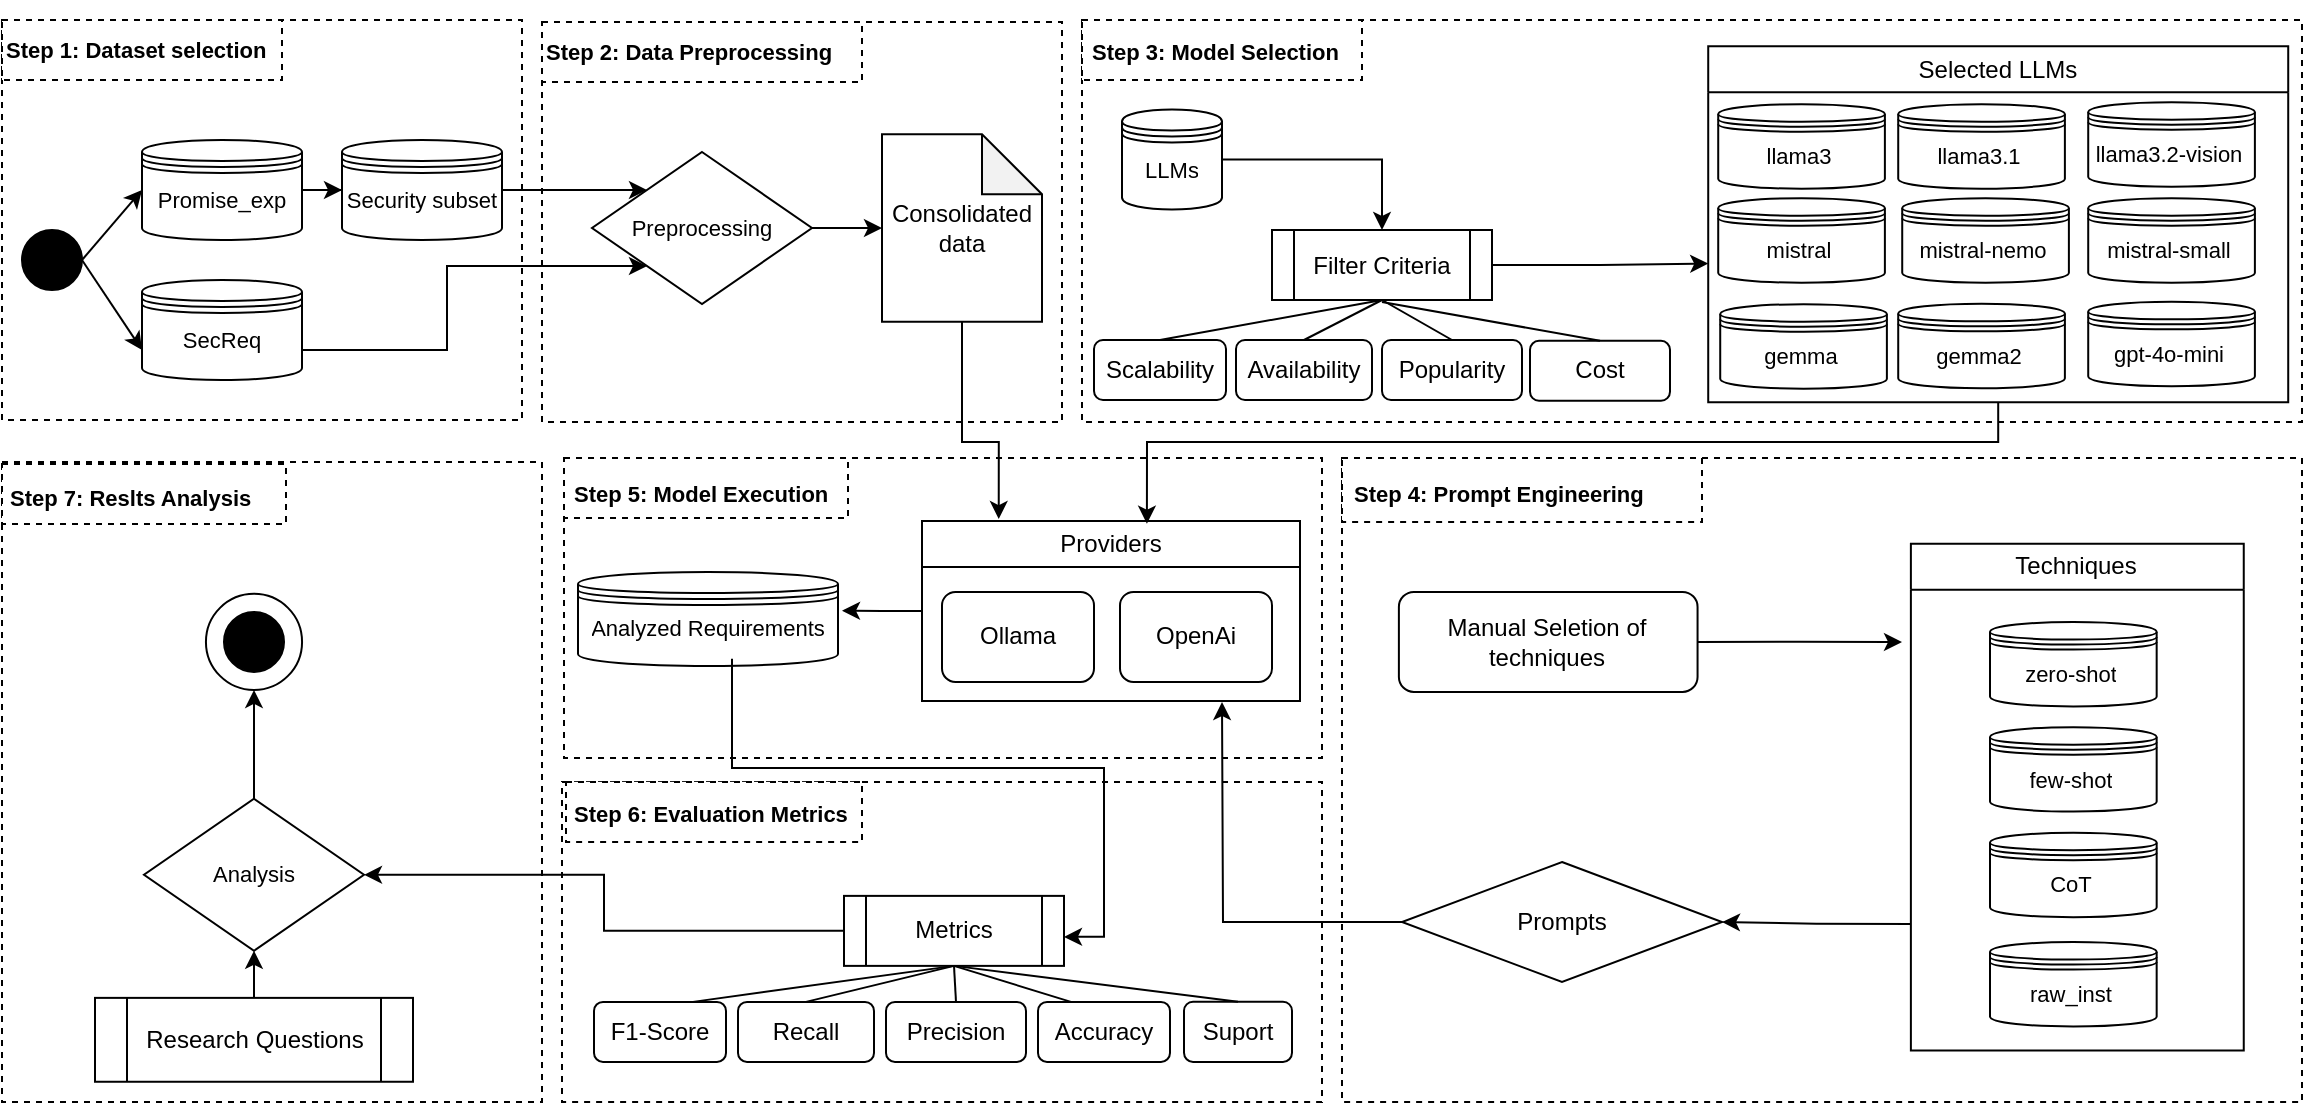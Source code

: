<mxfile version="24.9.0">
  <diagram name="Página-1" id="BWKmwLroQX6Gjoo0kF_z">
    <mxGraphModel dx="2087" dy="908" grid="1" gridSize="10" guides="1" tooltips="1" connect="1" arrows="1" fold="1" page="0" pageScale="1" pageWidth="827" pageHeight="1169" math="0" shadow="0">
      <root>
        <mxCell id="0" />
        <mxCell id="1" parent="0" />
        <mxCell id="Ekr0UF39Qe9BaCVTqcb6-7" value="" style="rounded=0;whiteSpace=wrap;html=1;dashed=1;" vertex="1" parent="1">
          <mxGeometry x="160" y="80" width="260" height="200" as="geometry" />
        </mxCell>
        <mxCell id="saF7w043Sqg9dMnj_X5P-2" value="" style="rounded=0;whiteSpace=wrap;html=1;dashed=1;" parent="1" vertex="1">
          <mxGeometry x="-110" y="79" width="260" height="200" as="geometry" />
        </mxCell>
        <mxCell id="saF7w043Sqg9dMnj_X5P-6" value="" style="rounded=0;whiteSpace=wrap;html=1;dashed=1;" parent="1" vertex="1">
          <mxGeometry x="-110" y="79" width="140" height="30" as="geometry" />
        </mxCell>
        <mxCell id="saF7w043Sqg9dMnj_X5P-8" value="&lt;h1 style=&quot;margin-top: 0px;&quot;&gt;&lt;font style=&quot;font-size: 11px;&quot;&gt;Step 1: Dataset selection&lt;/font&gt;&lt;/h1&gt;" style="text;html=1;whiteSpace=wrap;overflow=hidden;rounded=0;" parent="1" vertex="1">
          <mxGeometry x="-110" y="69" width="140" height="40" as="geometry" />
        </mxCell>
        <mxCell id="saF7w043Sqg9dMnj_X5P-9" value="" style="ellipse;whiteSpace=wrap;html=1;aspect=fixed;fillColor=#000000;" parent="1" vertex="1">
          <mxGeometry x="-100" y="184" width="30" height="30" as="geometry" />
        </mxCell>
        <mxCell id="saF7w043Sqg9dMnj_X5P-12" value="" style="shape=datastore;whiteSpace=wrap;html=1;" parent="1" vertex="1">
          <mxGeometry x="-40" y="209" width="80" height="50" as="geometry" />
        </mxCell>
        <mxCell id="saF7w043Sqg9dMnj_X5P-15" value="" style="endArrow=classic;html=1;rounded=0;entryX=0;entryY=0.5;entryDx=0;entryDy=0;exitX=1;exitY=0.5;exitDx=0;exitDy=0;" parent="1" source="saF7w043Sqg9dMnj_X5P-9" target="saF7w043Sqg9dMnj_X5P-11" edge="1">
          <mxGeometry width="50" height="50" relative="1" as="geometry">
            <mxPoint x="-60" y="179" as="sourcePoint" />
            <mxPoint x="-10" y="129" as="targetPoint" />
          </mxGeometry>
        </mxCell>
        <mxCell id="saF7w043Sqg9dMnj_X5P-16" value="" style="endArrow=classic;html=1;rounded=0;entryX=0;entryY=0.7;entryDx=0;entryDy=0;exitX=1;exitY=0.5;exitDx=0;exitDy=0;" parent="1" source="saF7w043Sqg9dMnj_X5P-9" target="saF7w043Sqg9dMnj_X5P-12" edge="1">
          <mxGeometry width="50" height="50" relative="1" as="geometry">
            <mxPoint x="-50" y="189" as="sourcePoint" />
            <mxPoint x="-10" y="169" as="targetPoint" />
          </mxGeometry>
        </mxCell>
        <mxCell id="Ekr0UF39Qe9BaCVTqcb6-23" style="edgeStyle=orthogonalEdgeStyle;rounded=0;orthogonalLoop=1;jettySize=auto;html=1;exitX=1;exitY=0.75;exitDx=0;exitDy=0;entryX=0;entryY=1;entryDx=0;entryDy=0;" edge="1" parent="1" source="saF7w043Sqg9dMnj_X5P-18" target="Ekr0UF39Qe9BaCVTqcb6-22">
          <mxGeometry relative="1" as="geometry" />
        </mxCell>
        <mxCell id="saF7w043Sqg9dMnj_X5P-18" value="&lt;h1 style=&quot;margin-top: 0px;&quot;&gt;&lt;font style=&quot;font-size: 11px; font-weight: normal;&quot;&gt;SecReq&lt;/font&gt;&lt;/h1&gt;" style="text;html=1;whiteSpace=wrap;overflow=hidden;rounded=0;align=center;" parent="1" vertex="1">
          <mxGeometry x="-40" y="214" width="80" height="40" as="geometry" />
        </mxCell>
        <mxCell id="saF7w043Sqg9dMnj_X5P-32" value="" style="group" parent="1" vertex="1" connectable="0">
          <mxGeometry x="-40" y="139" width="80" height="50" as="geometry" />
        </mxCell>
        <mxCell id="saF7w043Sqg9dMnj_X5P-11" value="" style="shape=datastore;whiteSpace=wrap;html=1;" parent="saF7w043Sqg9dMnj_X5P-32" vertex="1">
          <mxGeometry width="80" height="50" as="geometry" />
        </mxCell>
        <mxCell id="saF7w043Sqg9dMnj_X5P-17" value="&lt;h1 style=&quot;margin-top: 0px;&quot;&gt;&lt;font style=&quot;font-size: 11px; font-weight: normal;&quot;&gt;Promise_exp&lt;/font&gt;&lt;/h1&gt;" style="text;html=1;whiteSpace=wrap;overflow=hidden;rounded=0;align=center;" parent="saF7w043Sqg9dMnj_X5P-32" vertex="1">
          <mxGeometry y="5" width="80" height="40" as="geometry" />
        </mxCell>
        <mxCell id="saF7w043Sqg9dMnj_X5P-39" value="" style="rounded=0;whiteSpace=wrap;html=1;dashed=1;" parent="1" vertex="1">
          <mxGeometry x="430" y="79" width="610" height="201" as="geometry" />
        </mxCell>
        <mxCell id="saF7w043Sqg9dMnj_X5P-40" value="" style="rounded=0;whiteSpace=wrap;html=1;dashed=1;" parent="1" vertex="1">
          <mxGeometry x="430" y="79" width="140" height="30" as="geometry" />
        </mxCell>
        <mxCell id="saF7w043Sqg9dMnj_X5P-41" value="&lt;h1 style=&quot;margin-top: 0px;&quot;&gt;&lt;font style=&quot;font-size: 11px;&quot;&gt;Step 3: Model Selection&lt;/font&gt;&lt;/h1&gt;" style="text;html=1;whiteSpace=wrap;overflow=hidden;rounded=0;" parent="1" vertex="1">
          <mxGeometry x="433" y="70" width="140" height="40" as="geometry" />
        </mxCell>
        <mxCell id="saF7w043Sqg9dMnj_X5P-53" style="edgeStyle=orthogonalEdgeStyle;rounded=0;orthogonalLoop=1;jettySize=auto;html=1;exitX=1;exitY=0.5;exitDx=0;exitDy=0;" parent="1" edge="1">
          <mxGeometry relative="1" as="geometry">
            <mxPoint x="520" y="160" as="sourcePoint" />
          </mxGeometry>
        </mxCell>
        <mxCell id="saF7w043Sqg9dMnj_X5P-57" value="" style="group" parent="1" vertex="1" connectable="0">
          <mxGeometry x="60" y="139" width="80" height="50" as="geometry" />
        </mxCell>
        <mxCell id="saF7w043Sqg9dMnj_X5P-31" value="" style="shape=datastore;whiteSpace=wrap;html=1;" parent="saF7w043Sqg9dMnj_X5P-57" vertex="1">
          <mxGeometry width="80" height="50" as="geometry" />
        </mxCell>
        <mxCell id="saF7w043Sqg9dMnj_X5P-35" value="&lt;h1 style=&quot;margin-top: 0px;&quot;&gt;&lt;span style=&quot;font-size: 11px; font-weight: 400;&quot;&gt;Security subset&lt;/span&gt;&lt;/h1&gt;" style="text;html=1;whiteSpace=wrap;overflow=hidden;rounded=0;align=center;" parent="saF7w043Sqg9dMnj_X5P-57" vertex="1">
          <mxGeometry y="5" width="80" height="40" as="geometry" />
        </mxCell>
        <mxCell id="saF7w043Sqg9dMnj_X5P-58" value="" style="edgeStyle=orthogonalEdgeStyle;rounded=0;orthogonalLoop=1;jettySize=auto;html=1;" parent="1" source="saF7w043Sqg9dMnj_X5P-17" target="saF7w043Sqg9dMnj_X5P-35" edge="1">
          <mxGeometry relative="1" as="geometry" />
        </mxCell>
        <mxCell id="Ekr0UF39Qe9BaCVTqcb6-146" style="edgeStyle=orthogonalEdgeStyle;rounded=0;orthogonalLoop=1;jettySize=auto;html=1;entryX=0;entryY=0.75;entryDx=0;entryDy=0;" edge="1" parent="1" source="saF7w043Sqg9dMnj_X5P-62" target="Ekr0UF39Qe9BaCVTqcb6-67">
          <mxGeometry relative="1" as="geometry" />
        </mxCell>
        <mxCell id="saF7w043Sqg9dMnj_X5P-62" value="Filter Criteria" style="shape=process;whiteSpace=wrap;html=1;backgroundOutline=1;" parent="1" vertex="1">
          <mxGeometry x="525" y="184" width="110" height="35" as="geometry" />
        </mxCell>
        <mxCell id="saF7w043Sqg9dMnj_X5P-66" value="" style="group" parent="1" vertex="1" connectable="0">
          <mxGeometry x="436" y="239" width="216" height="30" as="geometry" />
        </mxCell>
        <mxCell id="saF7w043Sqg9dMnj_X5P-63" value="Scalability" style="rounded=1;whiteSpace=wrap;html=1;" parent="saF7w043Sqg9dMnj_X5P-66" vertex="1">
          <mxGeometry width="66" height="30" as="geometry" />
        </mxCell>
        <mxCell id="saF7w043Sqg9dMnj_X5P-64" value="Availability" style="rounded=1;whiteSpace=wrap;html=1;" parent="saF7w043Sqg9dMnj_X5P-66" vertex="1">
          <mxGeometry x="71" width="68" height="30" as="geometry" />
        </mxCell>
        <mxCell id="saF7w043Sqg9dMnj_X5P-65" value="Popularity" style="rounded=1;whiteSpace=wrap;html=1;" parent="saF7w043Sqg9dMnj_X5P-66" vertex="1">
          <mxGeometry x="144" width="70" height="30" as="geometry" />
        </mxCell>
        <mxCell id="saF7w043Sqg9dMnj_X5P-72" value="" style="endArrow=none;html=1;rounded=0;entryX=0.5;entryY=0;entryDx=0;entryDy=0;exitX=0.5;exitY=1;exitDx=0;exitDy=0;" parent="1" source="saF7w043Sqg9dMnj_X5P-62" target="saF7w043Sqg9dMnj_X5P-64" edge="1">
          <mxGeometry width="50" height="50" relative="1" as="geometry">
            <mxPoint x="470" y="329" as="sourcePoint" />
            <mxPoint x="520" y="279" as="targetPoint" />
          </mxGeometry>
        </mxCell>
        <mxCell id="saF7w043Sqg9dMnj_X5P-73" value="" style="endArrow=none;html=1;rounded=0;exitX=0.5;exitY=0;exitDx=0;exitDy=0;entryX=0.5;entryY=1;entryDx=0;entryDy=0;" parent="1" source="saF7w043Sqg9dMnj_X5P-63" target="saF7w043Sqg9dMnj_X5P-62" edge="1">
          <mxGeometry width="50" height="50" relative="1" as="geometry">
            <mxPoint x="470" y="329" as="sourcePoint" />
            <mxPoint x="570" y="179" as="targetPoint" />
          </mxGeometry>
        </mxCell>
        <mxCell id="saF7w043Sqg9dMnj_X5P-74" value="" style="endArrow=none;html=1;rounded=0;exitX=0.5;exitY=0;exitDx=0;exitDy=0;entryX=0.5;entryY=1;entryDx=0;entryDy=0;" parent="1" source="saF7w043Sqg9dMnj_X5P-65" target="saF7w043Sqg9dMnj_X5P-62" edge="1">
          <mxGeometry width="50" height="50" relative="1" as="geometry">
            <mxPoint x="550" y="239" as="sourcePoint" />
            <mxPoint x="580" y="189" as="targetPoint" />
          </mxGeometry>
        </mxCell>
        <mxCell id="saF7w043Sqg9dMnj_X5P-80" value="" style="group" parent="1" vertex="1" connectable="0">
          <mxGeometry x="450" y="123.8" width="50" height="50" as="geometry" />
        </mxCell>
        <mxCell id="saF7w043Sqg9dMnj_X5P-81" value="" style="shape=datastore;whiteSpace=wrap;html=1;" parent="saF7w043Sqg9dMnj_X5P-80" vertex="1">
          <mxGeometry width="50" height="50" as="geometry" />
        </mxCell>
        <mxCell id="saF7w043Sqg9dMnj_X5P-82" value="&lt;h1 style=&quot;margin-top: 0px;&quot;&gt;&lt;span style=&quot;font-size: 11px; font-weight: 400;&quot;&gt;LLMs&lt;/span&gt;&lt;/h1&gt;" style="text;html=1;whiteSpace=wrap;overflow=hidden;rounded=0;align=center;" parent="saF7w043Sqg9dMnj_X5P-80" vertex="1">
          <mxGeometry y="5" width="50" height="40" as="geometry" />
        </mxCell>
        <mxCell id="saF7w043Sqg9dMnj_X5P-83" style="edgeStyle=orthogonalEdgeStyle;rounded=0;orthogonalLoop=1;jettySize=auto;html=1;" parent="1" source="saF7w043Sqg9dMnj_X5P-82" target="saF7w043Sqg9dMnj_X5P-62" edge="1">
          <mxGeometry relative="1" as="geometry" />
        </mxCell>
        <mxCell id="saF7w043Sqg9dMnj_X5P-185" value="&lt;span style=&quot;font-weight: normal;&quot;&gt;Selected LLMs&lt;/span&gt;" style="swimlane;whiteSpace=wrap;html=1;" parent="1" vertex="1">
          <mxGeometry x="743.11" y="92.11" width="290" height="178" as="geometry">
            <mxRectangle x="565" y="83" width="114" height="26" as="alternateBounds" />
          </mxGeometry>
        </mxCell>
        <mxCell id="Ekr0UF39Qe9BaCVTqcb6-77" value="" style="group" vertex="1" connectable="0" parent="saF7w043Sqg9dMnj_X5P-185">
          <mxGeometry x="95" y="29.0" width="100" height="52.8" as="geometry" />
        </mxCell>
        <mxCell id="Ekr0UF39Qe9BaCVTqcb6-78" value="" style="shape=datastore;whiteSpace=wrap;html=1;" vertex="1" parent="Ekr0UF39Qe9BaCVTqcb6-77">
          <mxGeometry width="83.333" height="42.24" as="geometry" />
        </mxCell>
        <mxCell id="Ekr0UF39Qe9BaCVTqcb6-79" value="&lt;h1 style=&quot;margin-top: 0px;&quot;&gt;&lt;span style=&quot;font-size: 11px; font-weight: 400;&quot;&gt;llama3.1&lt;/span&gt;&lt;/h1&gt;" style="text;html=1;whiteSpace=wrap;overflow=hidden;rounded=0;align=center;" vertex="1" parent="Ekr0UF39Qe9BaCVTqcb6-77">
          <mxGeometry x="-5" y="1" width="90.714" height="42.24" as="geometry" />
        </mxCell>
        <mxCell id="saF7w043Sqg9dMnj_X5P-224" value="" style="rounded=0;whiteSpace=wrap;html=1;dashed=1;" parent="1" vertex="1">
          <mxGeometry x="171" y="297.94" width="379" height="150" as="geometry" />
        </mxCell>
        <mxCell id="saF7w043Sqg9dMnj_X5P-226" value="Ollama" style="rounded=1;whiteSpace=wrap;html=1;" parent="1" vertex="1">
          <mxGeometry x="360" y="364.94" width="76" height="45" as="geometry" />
        </mxCell>
        <mxCell id="saF7w043Sqg9dMnj_X5P-234" value="" style="rounded=0;whiteSpace=wrap;html=1;dashed=1;" parent="1" vertex="1">
          <mxGeometry x="171" y="297.94" width="142" height="30" as="geometry" />
        </mxCell>
        <mxCell id="saF7w043Sqg9dMnj_X5P-235" value="&lt;h1 style=&quot;margin-top: 0px;&quot;&gt;&lt;font style=&quot;font-size: 11px;&quot;&gt;Step 5: Model Execution&lt;/font&gt;&lt;/h1&gt;" style="text;html=1;whiteSpace=wrap;overflow=hidden;rounded=0;" parent="1" vertex="1">
          <mxGeometry x="174" y="291" width="140" height="40" as="geometry" />
        </mxCell>
        <mxCell id="saF7w043Sqg9dMnj_X5P-240" value="" style="group" parent="1" vertex="1" connectable="0">
          <mxGeometry x="178" y="342" width="140" height="60" as="geometry" />
        </mxCell>
        <mxCell id="saF7w043Sqg9dMnj_X5P-266" value="" style="group" parent="saF7w043Sqg9dMnj_X5P-240" vertex="1" connectable="0">
          <mxGeometry y="13" width="130" height="47" as="geometry" />
        </mxCell>
        <mxCell id="saF7w043Sqg9dMnj_X5P-241" value="" style="shape=datastore;whiteSpace=wrap;html=1;" parent="saF7w043Sqg9dMnj_X5P-266" vertex="1">
          <mxGeometry width="130" height="47" as="geometry" />
        </mxCell>
        <mxCell id="saF7w043Sqg9dMnj_X5P-242" value="&lt;h1 style=&quot;margin-top: 0px;&quot;&gt;&lt;span style=&quot;font-size: 11px; font-weight: 400;&quot;&gt;Analyzed Requirements&lt;/span&gt;&lt;/h1&gt;" style="text;html=1;whiteSpace=wrap;overflow=hidden;rounded=0;align=center;" parent="saF7w043Sqg9dMnj_X5P-266" vertex="1">
          <mxGeometry y="2.82" width="130" height="37.6" as="geometry" />
        </mxCell>
        <mxCell id="saF7w043Sqg9dMnj_X5P-245" value="" style="rounded=0;whiteSpace=wrap;html=1;dashed=1;" parent="1" vertex="1">
          <mxGeometry x="-110" y="300" width="270" height="320" as="geometry" />
        </mxCell>
        <mxCell id="saF7w043Sqg9dMnj_X5P-248" value="" style="rounded=0;whiteSpace=wrap;html=1;dashed=1;" parent="1" vertex="1">
          <mxGeometry x="-110" y="301" width="142" height="30" as="geometry" />
        </mxCell>
        <mxCell id="saF7w043Sqg9dMnj_X5P-252" value="&lt;h1 style=&quot;margin-top: 0px;&quot;&gt;&lt;font style=&quot;font-size: 11px;&quot;&gt;Step 7: Reslts Analysis&lt;/font&gt;&lt;/h1&gt;" style="text;html=1;whiteSpace=wrap;overflow=hidden;rounded=0;" parent="1" vertex="1">
          <mxGeometry x="-108" y="292.94" width="140" height="40" as="geometry" />
        </mxCell>
        <mxCell id="Ekr0UF39Qe9BaCVTqcb6-8" value="" style="rounded=0;whiteSpace=wrap;html=1;dashed=1;" vertex="1" parent="1">
          <mxGeometry x="160" y="80" width="160" height="30" as="geometry" />
        </mxCell>
        <mxCell id="Ekr0UF39Qe9BaCVTqcb6-9" value="&lt;h1 style=&quot;margin-top: 0px;&quot;&gt;&lt;font style=&quot;font-size: 11px;&quot;&gt;Step 2: Data Preprocessing&lt;/font&gt;&lt;/h1&gt;" style="text;html=1;whiteSpace=wrap;overflow=hidden;rounded=0;" vertex="1" parent="1">
          <mxGeometry x="160" y="70" width="160" height="40" as="geometry" />
        </mxCell>
        <mxCell id="Ekr0UF39Qe9BaCVTqcb6-26" style="edgeStyle=orthogonalEdgeStyle;rounded=0;orthogonalLoop=1;jettySize=auto;html=1;exitX=1;exitY=0.5;exitDx=0;exitDy=0;" edge="1" parent="1" source="Ekr0UF39Qe9BaCVTqcb6-22" target="Ekr0UF39Qe9BaCVTqcb6-25">
          <mxGeometry relative="1" as="geometry" />
        </mxCell>
        <mxCell id="Ekr0UF39Qe9BaCVTqcb6-22" value="&lt;font style=&quot;font-size: 11px;&quot;&gt;Preprocessing&lt;/font&gt;" style="rhombus;whiteSpace=wrap;html=1;" vertex="1" parent="1">
          <mxGeometry x="185" y="145" width="110" height="76" as="geometry" />
        </mxCell>
        <mxCell id="Ekr0UF39Qe9BaCVTqcb6-24" style="edgeStyle=orthogonalEdgeStyle;rounded=0;orthogonalLoop=1;jettySize=auto;html=1;exitX=1;exitY=0.5;exitDx=0;exitDy=0;entryX=0;entryY=0;entryDx=0;entryDy=0;" edge="1" parent="1" source="saF7w043Sqg9dMnj_X5P-35" target="Ekr0UF39Qe9BaCVTqcb6-22">
          <mxGeometry relative="1" as="geometry" />
        </mxCell>
        <mxCell id="Ekr0UF39Qe9BaCVTqcb6-25" value="Consolidated&lt;div&gt;data&lt;/div&gt;" style="shape=note;whiteSpace=wrap;html=1;backgroundOutline=1;darkOpacity=0.05;" vertex="1" parent="1">
          <mxGeometry x="330" y="136.13" width="80" height="93.75" as="geometry" />
        </mxCell>
        <mxCell id="saF7w043Sqg9dMnj_X5P-164" value="" style="group" parent="1" vertex="1" connectable="0">
          <mxGeometry x="810" y="417.94" width="100" height="40" as="geometry" />
        </mxCell>
        <mxCell id="saF7w043Sqg9dMnj_X5P-165" value="" style="shape=datastore;whiteSpace=wrap;html=1;" parent="saF7w043Sqg9dMnj_X5P-164" vertex="1">
          <mxGeometry width="83.333" height="32" as="geometry" />
        </mxCell>
        <mxCell id="saF7w043Sqg9dMnj_X5P-166" value="&lt;h1 style=&quot;margin-top: 0px;&quot;&gt;&lt;span style=&quot;font-size: 11px; font-weight: 400;&quot;&gt;Few-shot&lt;/span&gt;&lt;/h1&gt;" style="text;html=1;whiteSpace=wrap;overflow=hidden;rounded=0;align=center;" parent="saF7w043Sqg9dMnj_X5P-164" vertex="1">
          <mxGeometry x="-5" width="90.714" height="32" as="geometry" />
        </mxCell>
        <mxCell id="Ekr0UF39Qe9BaCVTqcb6-49" value="" style="group" vertex="1" connectable="0" parent="1">
          <mxGeometry x="910" y="417.94" width="100" height="40" as="geometry" />
        </mxCell>
        <mxCell id="Ekr0UF39Qe9BaCVTqcb6-50" value="" style="shape=datastore;whiteSpace=wrap;html=1;" vertex="1" parent="Ekr0UF39Qe9BaCVTqcb6-49">
          <mxGeometry width="83.333" height="32" as="geometry" />
        </mxCell>
        <mxCell id="Ekr0UF39Qe9BaCVTqcb6-51" value="&lt;h1 style=&quot;margin-top: 0px;&quot;&gt;&lt;span style=&quot;font-size: 11px; font-weight: 400;&quot;&gt;Raw_Inst&lt;/span&gt;&lt;/h1&gt;" style="text;html=1;whiteSpace=wrap;overflow=hidden;rounded=0;align=center;" vertex="1" parent="Ekr0UF39Qe9BaCVTqcb6-49">
          <mxGeometry x="-5" width="90.714" height="32" as="geometry" />
        </mxCell>
        <mxCell id="saF7w043Sqg9dMnj_X5P-115" value="" style="rounded=0;whiteSpace=wrap;html=1;dashed=1;" parent="1" vertex="1">
          <mxGeometry x="560" y="297.94" width="480" height="322.06" as="geometry" />
        </mxCell>
        <mxCell id="saF7w043Sqg9dMnj_X5P-116" value="" style="rounded=0;whiteSpace=wrap;html=1;dashed=1;" parent="1" vertex="1">
          <mxGeometry x="560" y="297.94" width="180" height="32.06" as="geometry" />
        </mxCell>
        <mxCell id="saF7w043Sqg9dMnj_X5P-195" style="edgeStyle=orthogonalEdgeStyle;rounded=0;orthogonalLoop=1;jettySize=auto;html=1;exitX=1;exitY=0.5;exitDx=0;exitDy=0;" parent="1" source="saF7w043Sqg9dMnj_X5P-143" edge="1">
          <mxGeometry relative="1" as="geometry">
            <mxPoint x="840" y="390" as="targetPoint" />
          </mxGeometry>
        </mxCell>
        <mxCell id="saF7w043Sqg9dMnj_X5P-143" value="Manual Seletion of techniques" style="rounded=1;whiteSpace=wrap;html=1;" parent="1" vertex="1">
          <mxGeometry x="588.444" y="364.94" width="149.333" height="50.0" as="geometry" />
        </mxCell>
        <mxCell id="saF7w043Sqg9dMnj_X5P-170" value="Prompts" style="rhombus;whiteSpace=wrap;html=1;strokeColor=#000000;" parent="1" vertex="1">
          <mxGeometry x="589.999" y="500.005" width="160.0" height="60.0" as="geometry" />
        </mxCell>
        <mxCell id="saF7w043Sqg9dMnj_X5P-191" value="" style="group" parent="1" vertex="1" connectable="0">
          <mxGeometry x="844.44" y="332.94" width="166.44" height="261.35" as="geometry" />
        </mxCell>
        <mxCell id="saF7w043Sqg9dMnj_X5P-144" value="&lt;span style=&quot;font-weight: normal;&quot;&gt;Techniques&lt;/span&gt;" style="swimlane;whiteSpace=wrap;html=1;swimlaneLine=1;" parent="saF7w043Sqg9dMnj_X5P-191" vertex="1">
          <mxGeometry y="7.94" width="166.44" height="253.41" as="geometry">
            <mxRectangle x="590" y="120" width="120" height="30" as="alternateBounds" />
          </mxGeometry>
        </mxCell>
        <mxCell id="saF7w043Sqg9dMnj_X5P-117" value="&lt;h1 style=&quot;margin-top: 0px;&quot;&gt;&lt;font style=&quot;font-size: 11px;&quot;&gt;Step 4: Prompt Engineering&lt;/font&gt;&lt;/h1&gt;" style="text;html=1;whiteSpace=wrap;overflow=hidden;rounded=0;" parent="1" vertex="1">
          <mxGeometry x="563.69" y="291" width="176.31" height="39" as="geometry" />
        </mxCell>
        <mxCell id="saF7w043Sqg9dMnj_X5P-155" value="" style="group" parent="1" vertex="1" connectable="0">
          <mxGeometry x="884" y="380.0" width="100" height="52.8" as="geometry" />
        </mxCell>
        <mxCell id="saF7w043Sqg9dMnj_X5P-156" value="" style="shape=datastore;whiteSpace=wrap;html=1;" parent="saF7w043Sqg9dMnj_X5P-155" vertex="1">
          <mxGeometry width="83.333" height="42.24" as="geometry" />
        </mxCell>
        <mxCell id="saF7w043Sqg9dMnj_X5P-157" value="&lt;h1 style=&quot;margin-top: 0px;&quot;&gt;&lt;span style=&quot;font-size: 11px; font-weight: 400;&quot;&gt;zero-shot&lt;/span&gt;&lt;/h1&gt;" style="text;html=1;whiteSpace=wrap;overflow=hidden;rounded=0;align=center;" parent="saF7w043Sqg9dMnj_X5P-155" vertex="1">
          <mxGeometry x="-5" y="1" width="90.714" height="42.24" as="geometry" />
        </mxCell>
        <mxCell id="Ekr0UF39Qe9BaCVTqcb6-74" value="" style="group" vertex="1" connectable="0" parent="1">
          <mxGeometry x="748.11" y="121.11" width="100" height="52.8" as="geometry" />
        </mxCell>
        <mxCell id="Ekr0UF39Qe9BaCVTqcb6-75" value="" style="shape=datastore;whiteSpace=wrap;html=1;" vertex="1" parent="Ekr0UF39Qe9BaCVTqcb6-74">
          <mxGeometry width="83.333" height="42.24" as="geometry" />
        </mxCell>
        <mxCell id="Ekr0UF39Qe9BaCVTqcb6-76" value="&lt;h1 style=&quot;margin-top: 0px;&quot;&gt;&lt;span style=&quot;font-size: 11px; font-weight: 400;&quot;&gt;llama3&lt;/span&gt;&lt;/h1&gt;" style="text;html=1;whiteSpace=wrap;overflow=hidden;rounded=0;align=center;" vertex="1" parent="Ekr0UF39Qe9BaCVTqcb6-74">
          <mxGeometry x="-5" y="1" width="90.714" height="42.24" as="geometry" />
        </mxCell>
        <mxCell id="Ekr0UF39Qe9BaCVTqcb6-80" value="" style="group" vertex="1" connectable="0" parent="1">
          <mxGeometry x="933.11" y="120.11" width="100" height="52.8" as="geometry" />
        </mxCell>
        <mxCell id="Ekr0UF39Qe9BaCVTqcb6-81" value="" style="shape=datastore;whiteSpace=wrap;html=1;" vertex="1" parent="Ekr0UF39Qe9BaCVTqcb6-80">
          <mxGeometry width="83.333" height="42.24" as="geometry" />
        </mxCell>
        <mxCell id="Ekr0UF39Qe9BaCVTqcb6-82" value="&lt;h1 style=&quot;margin-top: 0px;&quot;&gt;&lt;span style=&quot;font-size: 11px; font-weight: 400;&quot;&gt;llama3.2-vision&lt;/span&gt;&lt;/h1&gt;" style="text;html=1;whiteSpace=wrap;overflow=hidden;rounded=0;align=center;" vertex="1" parent="Ekr0UF39Qe9BaCVTqcb6-80">
          <mxGeometry x="-5" y="1" width="90.714" height="42.24" as="geometry" />
        </mxCell>
        <mxCell id="Ekr0UF39Qe9BaCVTqcb6-83" value="" style="group" vertex="1" connectable="0" parent="1">
          <mxGeometry x="749.11" y="221.11" width="100" height="52.8" as="geometry" />
        </mxCell>
        <mxCell id="Ekr0UF39Qe9BaCVTqcb6-84" value="" style="shape=datastore;whiteSpace=wrap;html=1;" vertex="1" parent="Ekr0UF39Qe9BaCVTqcb6-83">
          <mxGeometry width="83.333" height="42.24" as="geometry" />
        </mxCell>
        <mxCell id="Ekr0UF39Qe9BaCVTqcb6-85" value="&lt;h1 style=&quot;margin-top: 0px;&quot;&gt;&lt;span style=&quot;font-size: 11px; font-weight: 400;&quot;&gt;gemma&lt;/span&gt;&lt;/h1&gt;" style="text;html=1;whiteSpace=wrap;overflow=hidden;rounded=0;align=center;" vertex="1" parent="Ekr0UF39Qe9BaCVTqcb6-83">
          <mxGeometry x="-5" y="1" width="90.714" height="42.24" as="geometry" />
        </mxCell>
        <mxCell id="Ekr0UF39Qe9BaCVTqcb6-86" value="" style="group" vertex="1" connectable="0" parent="1">
          <mxGeometry x="838.11" y="220.91" width="100" height="52.8" as="geometry" />
        </mxCell>
        <mxCell id="Ekr0UF39Qe9BaCVTqcb6-87" value="" style="shape=datastore;whiteSpace=wrap;html=1;" vertex="1" parent="Ekr0UF39Qe9BaCVTqcb6-86">
          <mxGeometry width="83.333" height="42.24" as="geometry" />
        </mxCell>
        <mxCell id="Ekr0UF39Qe9BaCVTqcb6-88" value="&lt;h1 style=&quot;margin-top: 0px;&quot;&gt;&lt;span style=&quot;font-size: 11px; font-weight: 400;&quot;&gt;gemma2&lt;/span&gt;&lt;/h1&gt;" style="text;html=1;whiteSpace=wrap;overflow=hidden;rounded=0;align=center;" vertex="1" parent="Ekr0UF39Qe9BaCVTqcb6-86">
          <mxGeometry x="-5" y="1" width="90.714" height="42.24" as="geometry" />
        </mxCell>
        <mxCell id="Ekr0UF39Qe9BaCVTqcb6-89" value="" style="group" vertex="1" connectable="0" parent="1">
          <mxGeometry x="933.11" y="219.91" width="100" height="52.8" as="geometry" />
        </mxCell>
        <mxCell id="Ekr0UF39Qe9BaCVTqcb6-90" value="" style="shape=datastore;whiteSpace=wrap;html=1;" vertex="1" parent="Ekr0UF39Qe9BaCVTqcb6-89">
          <mxGeometry width="83.333" height="42.24" as="geometry" />
        </mxCell>
        <mxCell id="Ekr0UF39Qe9BaCVTqcb6-91" value="&lt;h1 style=&quot;margin-top: 0px;&quot;&gt;&lt;span style=&quot;font-size: 11px; font-weight: 400;&quot;&gt;gpt-4o-mini&lt;/span&gt;&lt;/h1&gt;" style="text;html=1;whiteSpace=wrap;overflow=hidden;rounded=0;align=center;" vertex="1" parent="Ekr0UF39Qe9BaCVTqcb6-89">
          <mxGeometry x="-5" y="1" width="90.714" height="42.24" as="geometry" />
        </mxCell>
        <mxCell id="Ekr0UF39Qe9BaCVTqcb6-95" value="Cost" style="rounded=1;whiteSpace=wrap;html=1;" vertex="1" parent="1">
          <mxGeometry x="654" y="239.4" width="70" height="30" as="geometry" />
        </mxCell>
        <mxCell id="Ekr0UF39Qe9BaCVTqcb6-97" value="" style="endArrow=none;html=1;rounded=0;entryX=0.5;entryY=0;entryDx=0;entryDy=0;" edge="1" parent="1" target="Ekr0UF39Qe9BaCVTqcb6-95">
          <mxGeometry width="50" height="50" relative="1" as="geometry">
            <mxPoint x="580" y="220" as="sourcePoint" />
            <mxPoint x="400" y="310" as="targetPoint" />
          </mxGeometry>
        </mxCell>
        <mxCell id="Ekr0UF39Qe9BaCVTqcb6-151" style="edgeStyle=orthogonalEdgeStyle;rounded=0;orthogonalLoop=1;jettySize=auto;html=1;exitX=0;exitY=0.5;exitDx=0;exitDy=0;" edge="1" parent="1" source="Ekr0UF39Qe9BaCVTqcb6-98">
          <mxGeometry relative="1" as="geometry">
            <mxPoint x="310" y="374.353" as="targetPoint" />
          </mxGeometry>
        </mxCell>
        <mxCell id="Ekr0UF39Qe9BaCVTqcb6-98" value="&lt;span style=&quot;font-weight: normal;&quot;&gt;Providers&lt;/span&gt;" style="swimlane;whiteSpace=wrap;html=1;" vertex="1" parent="1">
          <mxGeometry x="350" y="329.5" width="189" height="90" as="geometry">
            <mxRectangle x="565" y="83" width="114" height="26" as="alternateBounds" />
          </mxGeometry>
        </mxCell>
        <mxCell id="Ekr0UF39Qe9BaCVTqcb6-118" value="OpenAi" style="rounded=1;whiteSpace=wrap;html=1;" vertex="1" parent="Ekr0UF39Qe9BaCVTqcb6-98">
          <mxGeometry x="99" y="35.44" width="76" height="45" as="geometry" />
        </mxCell>
        <mxCell id="Ekr0UF39Qe9BaCVTqcb6-65" value="" style="group" vertex="1" connectable="0" parent="1">
          <mxGeometry x="748.11" y="168.11" width="100" height="52.8" as="geometry" />
        </mxCell>
        <mxCell id="Ekr0UF39Qe9BaCVTqcb6-66" value="" style="shape=datastore;whiteSpace=wrap;html=1;" vertex="1" parent="Ekr0UF39Qe9BaCVTqcb6-65">
          <mxGeometry width="83.333" height="42.24" as="geometry" />
        </mxCell>
        <mxCell id="Ekr0UF39Qe9BaCVTqcb6-67" value="&lt;h1 style=&quot;margin-top: 0px;&quot;&gt;&lt;span style=&quot;font-size: 11px; font-weight: 400;&quot;&gt;mistral&lt;/span&gt;&lt;/h1&gt;" style="text;html=1;whiteSpace=wrap;overflow=hidden;rounded=0;align=center;" vertex="1" parent="Ekr0UF39Qe9BaCVTqcb6-65">
          <mxGeometry x="-5" y="1" width="90.714" height="42.24" as="geometry" />
        </mxCell>
        <mxCell id="Ekr0UF39Qe9BaCVTqcb6-108" value="" style="group" vertex="1" connectable="0" parent="1">
          <mxGeometry x="840.11" y="168.11" width="193" height="52.8" as="geometry" />
        </mxCell>
        <mxCell id="Ekr0UF39Qe9BaCVTqcb6-71" value="" style="group" vertex="1" connectable="0" parent="Ekr0UF39Qe9BaCVTqcb6-108">
          <mxGeometry x="93" width="100" height="52.8" as="geometry" />
        </mxCell>
        <mxCell id="Ekr0UF39Qe9BaCVTqcb6-72" value="" style="shape=datastore;whiteSpace=wrap;html=1;" vertex="1" parent="Ekr0UF39Qe9BaCVTqcb6-71">
          <mxGeometry width="83.333" height="42.24" as="geometry" />
        </mxCell>
        <mxCell id="Ekr0UF39Qe9BaCVTqcb6-73" value="&lt;h1 style=&quot;margin-top: 0px;&quot;&gt;&lt;span style=&quot;font-size: 11px; font-weight: 400;&quot;&gt;mistral-small&lt;/span&gt;&lt;/h1&gt;" style="text;html=1;whiteSpace=wrap;overflow=hidden;rounded=0;align=center;" vertex="1" parent="Ekr0UF39Qe9BaCVTqcb6-71">
          <mxGeometry x="-5" y="1" width="90.714" height="42.24" as="geometry" />
        </mxCell>
        <mxCell id="Ekr0UF39Qe9BaCVTqcb6-68" value="" style="group" vertex="1" connectable="0" parent="Ekr0UF39Qe9BaCVTqcb6-108">
          <mxGeometry width="100" height="52.8" as="geometry" />
        </mxCell>
        <mxCell id="Ekr0UF39Qe9BaCVTqcb6-69" value="" style="shape=datastore;whiteSpace=wrap;html=1;" vertex="1" parent="Ekr0UF39Qe9BaCVTqcb6-68">
          <mxGeometry width="83.333" height="42.24" as="geometry" />
        </mxCell>
        <mxCell id="Ekr0UF39Qe9BaCVTqcb6-70" value="&lt;h1 style=&quot;margin-top: 0px;&quot;&gt;&lt;span style=&quot;font-size: 11px; font-weight: 400;&quot;&gt;mistral-nemo&lt;/span&gt;&lt;/h1&gt;" style="text;html=1;whiteSpace=wrap;overflow=hidden;rounded=0;align=center;" vertex="1" parent="Ekr0UF39Qe9BaCVTqcb6-68">
          <mxGeometry x="-5" y="1" width="90.714" height="42.24" as="geometry" />
        </mxCell>
        <mxCell id="Ekr0UF39Qe9BaCVTqcb6-119" value="" style="rounded=0;whiteSpace=wrap;html=1;dashed=1;" vertex="1" parent="1">
          <mxGeometry x="170" y="459.94" width="380" height="160.06" as="geometry" />
        </mxCell>
        <mxCell id="Ekr0UF39Qe9BaCVTqcb6-120" value="" style="rounded=0;whiteSpace=wrap;html=1;dashed=1;" vertex="1" parent="1">
          <mxGeometry x="172" y="459.94" width="148" height="30.06" as="geometry" />
        </mxCell>
        <mxCell id="Ekr0UF39Qe9BaCVTqcb6-121" value="&lt;h1 style=&quot;margin-top: 0px;&quot;&gt;&lt;font style=&quot;font-size: 11px;&quot;&gt;Step 6: Evaluation Metrics&lt;/font&gt;&lt;/h1&gt;" style="text;html=1;whiteSpace=wrap;overflow=hidden;rounded=0;" vertex="1" parent="1">
          <mxGeometry x="174" y="450.94" width="157" height="39.06" as="geometry" />
        </mxCell>
        <mxCell id="Ekr0UF39Qe9BaCVTqcb6-154" style="edgeStyle=orthogonalEdgeStyle;rounded=0;orthogonalLoop=1;jettySize=auto;html=1;entryX=1;entryY=0.5;entryDx=0;entryDy=0;" edge="1" parent="1" source="Ekr0UF39Qe9BaCVTqcb6-123" target="Ekr0UF39Qe9BaCVTqcb6-152">
          <mxGeometry relative="1" as="geometry" />
        </mxCell>
        <mxCell id="Ekr0UF39Qe9BaCVTqcb6-123" value="Metrics" style="shape=process;whiteSpace=wrap;html=1;backgroundOutline=1;" vertex="1" parent="1">
          <mxGeometry x="311" y="516.94" width="110" height="35" as="geometry" />
        </mxCell>
        <mxCell id="Ekr0UF39Qe9BaCVTqcb6-124" value="" style="endArrow=none;html=1;rounded=0;entryX=0.5;entryY=1;entryDx=0;entryDy=0;exitX=0.5;exitY=0;exitDx=0;exitDy=0;" edge="1" parent="1" source="Ekr0UF39Qe9BaCVTqcb6-131" target="Ekr0UF39Qe9BaCVTqcb6-123">
          <mxGeometry width="50" height="50" relative="1" as="geometry">
            <mxPoint x="326" y="551.94" as="sourcePoint" />
            <mxPoint x="376" y="501.94" as="targetPoint" />
          </mxGeometry>
        </mxCell>
        <mxCell id="Ekr0UF39Qe9BaCVTqcb6-125" value="" style="endArrow=none;html=1;rounded=0;entryX=0.5;entryY=1;entryDx=0;entryDy=0;exitX=0.5;exitY=0;exitDx=0;exitDy=0;" edge="1" parent="1" source="Ekr0UF39Qe9BaCVTqcb6-132" target="Ekr0UF39Qe9BaCVTqcb6-123">
          <mxGeometry width="50" height="50" relative="1" as="geometry">
            <mxPoint x="336" y="561.94" as="sourcePoint" />
            <mxPoint x="376" y="544.94" as="targetPoint" />
          </mxGeometry>
        </mxCell>
        <mxCell id="Ekr0UF39Qe9BaCVTqcb6-126" value="" style="endArrow=none;html=1;rounded=0;entryX=0.5;entryY=1;entryDx=0;entryDy=0;exitX=0.25;exitY=0;exitDx=0;exitDy=0;" edge="1" parent="1" source="Ekr0UF39Qe9BaCVTqcb6-133" target="Ekr0UF39Qe9BaCVTqcb6-123">
          <mxGeometry width="50" height="50" relative="1" as="geometry">
            <mxPoint x="346" y="571.94" as="sourcePoint" />
            <mxPoint x="386" y="554.94" as="targetPoint" />
          </mxGeometry>
        </mxCell>
        <mxCell id="Ekr0UF39Qe9BaCVTqcb6-127" value="" style="endArrow=none;html=1;rounded=0;entryX=0.5;entryY=1;entryDx=0;entryDy=0;exitX=0.75;exitY=0;exitDx=0;exitDy=0;" edge="1" parent="1" source="Ekr0UF39Qe9BaCVTqcb6-130" target="Ekr0UF39Qe9BaCVTqcb6-123">
          <mxGeometry width="50" height="50" relative="1" as="geometry">
            <mxPoint x="356" y="581.94" as="sourcePoint" />
            <mxPoint x="396" y="564.94" as="targetPoint" />
          </mxGeometry>
        </mxCell>
        <mxCell id="Ekr0UF39Qe9BaCVTqcb6-128" value="" style="group" vertex="1" connectable="0" parent="1">
          <mxGeometry x="186" y="569.94" width="288" height="30" as="geometry" />
        </mxCell>
        <mxCell id="Ekr0UF39Qe9BaCVTqcb6-129" value="" style="group" vertex="1" connectable="0" parent="Ekr0UF39Qe9BaCVTqcb6-128">
          <mxGeometry width="216" height="30" as="geometry" />
        </mxCell>
        <mxCell id="Ekr0UF39Qe9BaCVTqcb6-130" value="F1-Score" style="rounded=1;whiteSpace=wrap;html=1;" vertex="1" parent="Ekr0UF39Qe9BaCVTqcb6-129">
          <mxGeometry width="66" height="30" as="geometry" />
        </mxCell>
        <mxCell id="Ekr0UF39Qe9BaCVTqcb6-131" value="Recall" style="rounded=1;whiteSpace=wrap;html=1;" vertex="1" parent="Ekr0UF39Qe9BaCVTqcb6-129">
          <mxGeometry x="72" width="68" height="30" as="geometry" />
        </mxCell>
        <mxCell id="Ekr0UF39Qe9BaCVTqcb6-132" value="Precision" style="rounded=1;whiteSpace=wrap;html=1;" vertex="1" parent="Ekr0UF39Qe9BaCVTqcb6-129">
          <mxGeometry x="146" width="70" height="30" as="geometry" />
        </mxCell>
        <mxCell id="Ekr0UF39Qe9BaCVTqcb6-133" value="Accuracy" style="rounded=1;whiteSpace=wrap;html=1;" vertex="1" parent="Ekr0UF39Qe9BaCVTqcb6-128">
          <mxGeometry x="222" width="66" height="30" as="geometry" />
        </mxCell>
        <mxCell id="Ekr0UF39Qe9BaCVTqcb6-137" style="edgeStyle=orthogonalEdgeStyle;rounded=0;orthogonalLoop=1;jettySize=auto;html=1;entryX=1;entryY=0.5;entryDx=0;entryDy=0;" edge="1" parent="1">
          <mxGeometry relative="1" as="geometry">
            <mxPoint x="255" y="398.42" as="sourcePoint" />
            <mxPoint x="421.0" y="537.44" as="targetPoint" />
            <Array as="points">
              <mxPoint x="255" y="453" />
              <mxPoint x="441" y="453" />
              <mxPoint x="441" y="537" />
            </Array>
          </mxGeometry>
        </mxCell>
        <mxCell id="Ekr0UF39Qe9BaCVTqcb6-144" value="Suport" style="rounded=1;whiteSpace=wrap;html=1;" vertex="1" parent="1">
          <mxGeometry x="481" y="569.88" width="54" height="30.06" as="geometry" />
        </mxCell>
        <mxCell id="Ekr0UF39Qe9BaCVTqcb6-145" value="" style="endArrow=none;html=1;rounded=0;entryX=0.5;entryY=0;entryDx=0;entryDy=0;exitX=0.5;exitY=1;exitDx=0;exitDy=0;" edge="1" parent="1" source="Ekr0UF39Qe9BaCVTqcb6-123" target="Ekr0UF39Qe9BaCVTqcb6-144">
          <mxGeometry width="50" height="50" relative="1" as="geometry">
            <mxPoint x="370" y="550" as="sourcePoint" />
            <mxPoint x="400" y="310" as="targetPoint" />
          </mxGeometry>
        </mxCell>
        <mxCell id="Ekr0UF39Qe9BaCVTqcb6-147" style="edgeStyle=orthogonalEdgeStyle;rounded=0;orthogonalLoop=1;jettySize=auto;html=1;exitX=0.5;exitY=1;exitDx=0;exitDy=0;exitPerimeter=0;entryX=0.203;entryY=-0.011;entryDx=0;entryDy=0;entryPerimeter=0;" edge="1" parent="1" source="Ekr0UF39Qe9BaCVTqcb6-25" target="Ekr0UF39Qe9BaCVTqcb6-98">
          <mxGeometry relative="1" as="geometry">
            <Array as="points">
              <mxPoint x="370" y="290" />
              <mxPoint x="388" y="290" />
            </Array>
          </mxGeometry>
        </mxCell>
        <mxCell id="Ekr0UF39Qe9BaCVTqcb6-148" style="edgeStyle=orthogonalEdgeStyle;rounded=0;orthogonalLoop=1;jettySize=auto;html=1;entryX=0.595;entryY=0.015;entryDx=0;entryDy=0;entryPerimeter=0;" edge="1" parent="1" source="saF7w043Sqg9dMnj_X5P-185" target="Ekr0UF39Qe9BaCVTqcb6-98">
          <mxGeometry relative="1" as="geometry">
            <Array as="points">
              <mxPoint x="888" y="290" />
              <mxPoint x="463" y="290" />
            </Array>
          </mxGeometry>
        </mxCell>
        <mxCell id="Ekr0UF39Qe9BaCVTqcb6-149" style="edgeStyle=orthogonalEdgeStyle;rounded=0;orthogonalLoop=1;jettySize=auto;html=1;" edge="1" parent="1" source="saF7w043Sqg9dMnj_X5P-170">
          <mxGeometry relative="1" as="geometry">
            <mxPoint x="500" y="420" as="targetPoint" />
          </mxGeometry>
        </mxCell>
        <mxCell id="Ekr0UF39Qe9BaCVTqcb6-160" style="edgeStyle=orthogonalEdgeStyle;rounded=0;orthogonalLoop=1;jettySize=auto;html=1;entryX=0.5;entryY=1;entryDx=0;entryDy=0;" edge="1" parent="1" source="Ekr0UF39Qe9BaCVTqcb6-152" target="Ekr0UF39Qe9BaCVTqcb6-155">
          <mxGeometry relative="1" as="geometry" />
        </mxCell>
        <mxCell id="Ekr0UF39Qe9BaCVTqcb6-152" value="&lt;font style=&quot;font-size: 11px;&quot;&gt;Analysis&lt;/font&gt;" style="rhombus;whiteSpace=wrap;html=1;" vertex="1" parent="1">
          <mxGeometry x="-39" y="468.4" width="110" height="76" as="geometry" />
        </mxCell>
        <mxCell id="Ekr0UF39Qe9BaCVTqcb6-158" value="" style="group" vertex="1" connectable="0" parent="1">
          <mxGeometry x="-8.03" y="365.91" width="48.06" height="48.06" as="geometry" />
        </mxCell>
        <mxCell id="Ekr0UF39Qe9BaCVTqcb6-155" value="" style="ellipse;whiteSpace=wrap;html=1;aspect=fixed;" vertex="1" parent="Ekr0UF39Qe9BaCVTqcb6-158">
          <mxGeometry width="48.06" height="48.06" as="geometry" />
        </mxCell>
        <mxCell id="Ekr0UF39Qe9BaCVTqcb6-153" value="" style="ellipse;whiteSpace=wrap;html=1;aspect=fixed;fillColor=#000000;" vertex="1" parent="Ekr0UF39Qe9BaCVTqcb6-158">
          <mxGeometry x="9.03" y="9.03" width="30" height="30" as="geometry" />
        </mxCell>
        <mxCell id="Ekr0UF39Qe9BaCVTqcb6-164" style="edgeStyle=orthogonalEdgeStyle;rounded=0;orthogonalLoop=1;jettySize=auto;html=1;exitX=0;exitY=0.75;exitDx=0;exitDy=0;entryX=1;entryY=0.5;entryDx=0;entryDy=0;" edge="1" parent="1" source="saF7w043Sqg9dMnj_X5P-144" target="saF7w043Sqg9dMnj_X5P-170">
          <mxGeometry relative="1" as="geometry" />
        </mxCell>
        <mxCell id="Ekr0UF39Qe9BaCVTqcb6-166" style="edgeStyle=orthogonalEdgeStyle;rounded=0;orthogonalLoop=1;jettySize=auto;html=1;entryX=0.5;entryY=1;entryDx=0;entryDy=0;" edge="1" parent="1" source="Ekr0UF39Qe9BaCVTqcb6-165" target="Ekr0UF39Qe9BaCVTqcb6-152">
          <mxGeometry relative="1" as="geometry" />
        </mxCell>
        <mxCell id="Ekr0UF39Qe9BaCVTqcb6-165" value="Research Questions" style="shape=process;whiteSpace=wrap;html=1;backgroundOutline=1;" vertex="1" parent="1">
          <mxGeometry x="-63.5" y="567.94" width="159" height="41.94" as="geometry" />
        </mxCell>
        <mxCell id="Ekr0UF39Qe9BaCVTqcb6-167" value="" style="group" vertex="1" connectable="0" parent="1">
          <mxGeometry x="884" y="432.57" width="100" height="52.8" as="geometry" />
        </mxCell>
        <mxCell id="Ekr0UF39Qe9BaCVTqcb6-168" value="" style="shape=datastore;whiteSpace=wrap;html=1;" vertex="1" parent="Ekr0UF39Qe9BaCVTqcb6-167">
          <mxGeometry width="83.333" height="42.24" as="geometry" />
        </mxCell>
        <mxCell id="Ekr0UF39Qe9BaCVTqcb6-169" value="&lt;h1 style=&quot;margin-top: 0px;&quot;&gt;&lt;span style=&quot;font-size: 11px; font-weight: 400;&quot;&gt;few-shot&lt;/span&gt;&lt;/h1&gt;" style="text;html=1;whiteSpace=wrap;overflow=hidden;rounded=0;align=center;" vertex="1" parent="Ekr0UF39Qe9BaCVTqcb6-167">
          <mxGeometry x="-5" y="1" width="90.714" height="42.24" as="geometry" />
        </mxCell>
        <mxCell id="Ekr0UF39Qe9BaCVTqcb6-170" value="" style="group" vertex="1" connectable="0" parent="1">
          <mxGeometry x="884" y="485.37" width="100" height="52.8" as="geometry" />
        </mxCell>
        <mxCell id="Ekr0UF39Qe9BaCVTqcb6-171" value="" style="shape=datastore;whiteSpace=wrap;html=1;" vertex="1" parent="Ekr0UF39Qe9BaCVTqcb6-170">
          <mxGeometry width="83.333" height="42.24" as="geometry" />
        </mxCell>
        <mxCell id="Ekr0UF39Qe9BaCVTqcb6-172" value="&lt;h1 style=&quot;margin-top: 0px;&quot;&gt;&lt;span style=&quot;font-size: 11px; font-weight: 400;&quot;&gt;CoT&lt;/span&gt;&lt;/h1&gt;" style="text;html=1;whiteSpace=wrap;overflow=hidden;rounded=0;align=center;" vertex="1" parent="Ekr0UF39Qe9BaCVTqcb6-170">
          <mxGeometry x="-5" y="1" width="90.714" height="42.24" as="geometry" />
        </mxCell>
        <mxCell id="Ekr0UF39Qe9BaCVTqcb6-173" value="" style="group" vertex="1" connectable="0" parent="1">
          <mxGeometry x="884" y="540" width="100" height="52.8" as="geometry" />
        </mxCell>
        <mxCell id="Ekr0UF39Qe9BaCVTqcb6-174" value="" style="shape=datastore;whiteSpace=wrap;html=1;" vertex="1" parent="Ekr0UF39Qe9BaCVTqcb6-173">
          <mxGeometry width="83.333" height="42.24" as="geometry" />
        </mxCell>
        <mxCell id="Ekr0UF39Qe9BaCVTqcb6-175" value="&lt;h1 style=&quot;margin-top: 0px;&quot;&gt;&lt;span style=&quot;font-size: 11px; font-weight: 400;&quot;&gt;raw_inst&lt;/span&gt;&lt;/h1&gt;" style="text;html=1;whiteSpace=wrap;overflow=hidden;rounded=0;align=center;" vertex="1" parent="Ekr0UF39Qe9BaCVTqcb6-173">
          <mxGeometry x="-5" y="1" width="90.714" height="42.24" as="geometry" />
        </mxCell>
      </root>
    </mxGraphModel>
  </diagram>
</mxfile>
